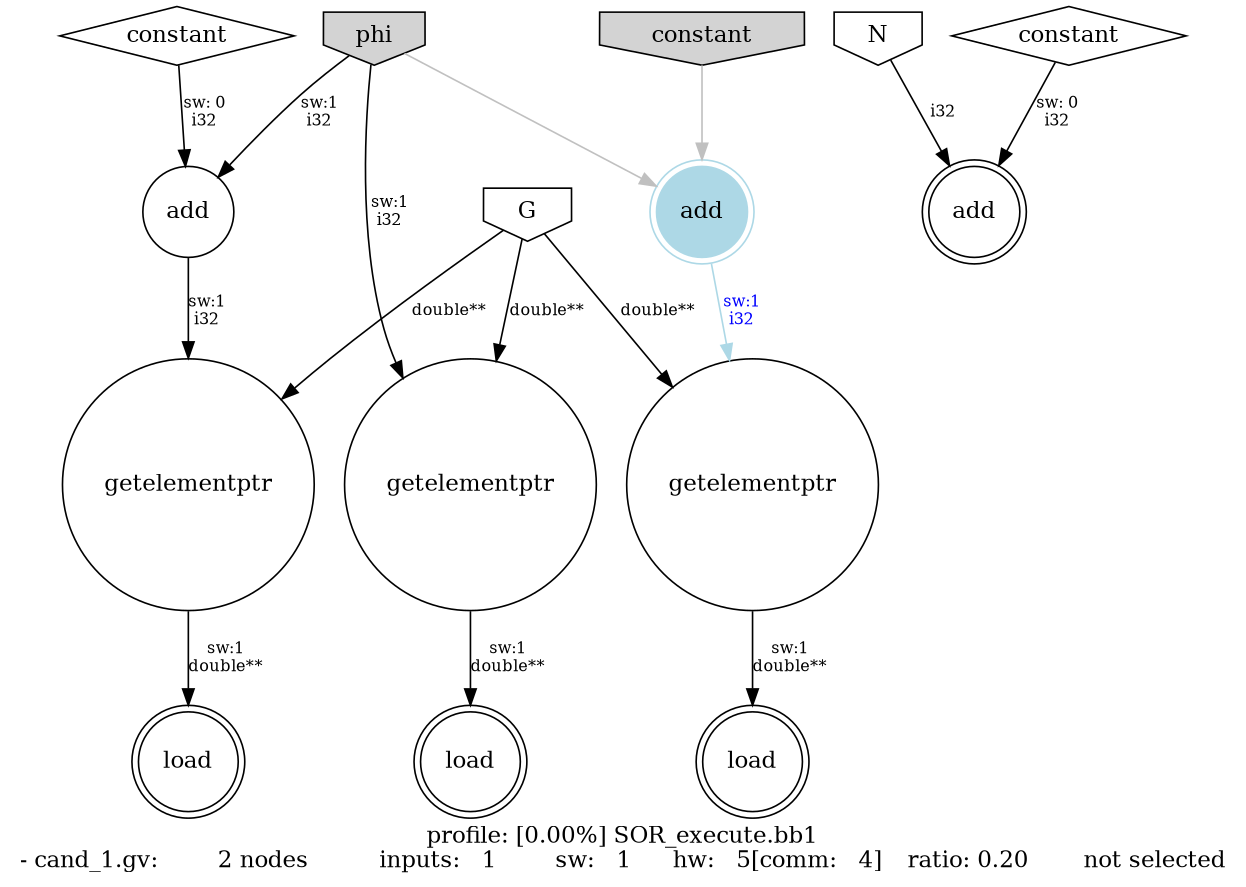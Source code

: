 digraph G {
size = "8.3,11.7"; //a4 size
label = "profile: [0.00%] SOR_execute.bb1\n- cand_1.gv: 	   2 nodes 	 inputs:   1 	 sw:   1 	 hw:   5[comm:   4] 	 ratio: 0.20 	 not selected"
node_0 [ label = "phi" shape = "invhouse" rank = "source"];
node_1 [ label = "add" shape = "circle"];
node_2 [ label = "constant" shape = "diamond"];
node_3 [ label = "getelementptr" shape = "circle"];
node_4 [ label = "G" shape = "invhouse" rank = "source"];
node_5 [ label = "add" shape = "doublecircle" rank = "sink" style = "filled" color = "lightblue" ];
node_6 [ label = "constant" shape = "diamond" shape = "invhouse" rank = "source" style = "filled"                    bgcolor = "lightblue" ];
node_7 [ label = "getelementptr" shape = "circle"];
node_8 [ label = "getelementptr" shape = "circle"];
node_9 [ label = "load" shape = "doublecircle" rank = "sink"];
node_10 [ label = "load" shape = "doublecircle" rank = "sink"];
node_11 [ label = "load" shape = "doublecircle" rank = "sink"];
node_12 [ label = "add" shape = "doublecircle" rank = "sink"];
node_13 [ label = "N" shape = "invhouse" rank = "source"];
node_14 [ label = "constant" shape = "diamond"];
node_0 -> node_1 [ fontsize = 10 label = "sw:1\ni32"  ];
node_2 -> node_1 [ fontsize = 10 label = "sw: 0\ni32"  ];
node_4 -> node_3 [ fontsize = 10 label = "double**"  ];
node_1 -> node_3 [ fontsize = 10 label = "sw:1\ni32"  ];
node_0 -> node_5 [ fontsize = 10 label = "sw:1\ni32"  color = "gray" label = "" ];
node_6 -> node_5 [ fontsize = 10 label = "sw: 0\ni32"  color = "gray" label = "" ];
node_4 -> node_7 [ fontsize = 10 label = "double**"  ];
node_5 -> node_7 [ fontsize = 10 label = "sw:1\ni32"  fontcolor = "blue" color = "lightblue"  ];
node_4 -> node_8 [ fontsize = 10 label = "double**"  ];
node_0 -> node_8 [ fontsize = 10 label = "sw:1\ni32"  ];
node_7 -> node_9 [ fontsize = 10 label = "sw:1\ndouble**"  ];
node_8 -> node_10 [ fontsize = 10 label = "sw:1\ndouble**"  ];
node_3 -> node_11 [ fontsize = 10 label = "sw:1\ndouble**"  ];
node_13 -> node_12 [ fontsize = 10 label = "i32"  ];
node_14 -> node_12 [ fontsize = 10 label = "sw: 0\ni32"  ];


/* Additional source nodes */
node_0 [ shape = "invhouse" rank = "source" style = "filled" bgcolor = "lightblue" ];
}
